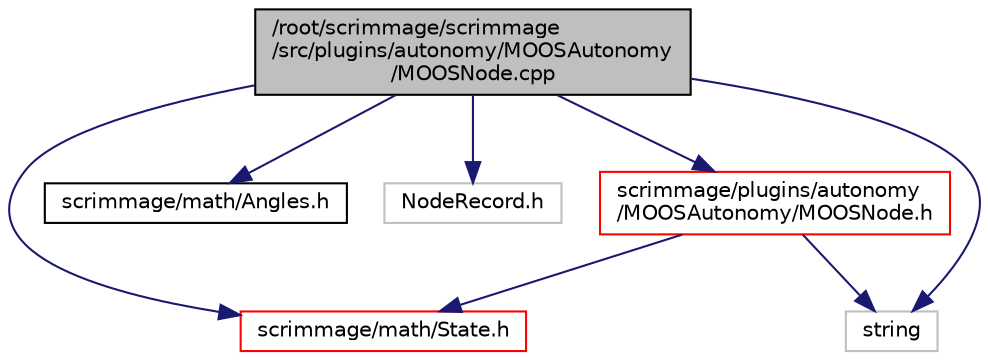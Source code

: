digraph "/root/scrimmage/scrimmage/src/plugins/autonomy/MOOSAutonomy/MOOSNode.cpp"
{
 // LATEX_PDF_SIZE
  edge [fontname="Helvetica",fontsize="10",labelfontname="Helvetica",labelfontsize="10"];
  node [fontname="Helvetica",fontsize="10",shape=record];
  Node1 [label="/root/scrimmage/scrimmage\l/src/plugins/autonomy/MOOSAutonomy\l/MOOSNode.cpp",height=0.2,width=0.4,color="black", fillcolor="grey75", style="filled", fontcolor="black",tooltip="Brief file description."];
  Node1 -> Node2 [color="midnightblue",fontsize="10",style="solid",fontname="Helvetica"];
  Node2 [label="scrimmage/math/State.h",height=0.2,width=0.4,color="red", fillcolor="white", style="filled",URL="$State_8h.html",tooltip="Brief file description."];
  Node1 -> Node9 [color="midnightblue",fontsize="10",style="solid",fontname="Helvetica"];
  Node9 [label="scrimmage/math/Angles.h",height=0.2,width=0.4,color="black", fillcolor="white", style="filled",URL="$Angles_8h.html",tooltip="Brief file description."];
  Node1 -> Node10 [color="midnightblue",fontsize="10",style="solid",fontname="Helvetica"];
  Node10 [label="NodeRecord.h",height=0.2,width=0.4,color="grey75", fillcolor="white", style="filled",tooltip=" "];
  Node1 -> Node11 [color="midnightblue",fontsize="10",style="solid",fontname="Helvetica"];
  Node11 [label="scrimmage/plugins/autonomy\l/MOOSAutonomy/MOOSNode.h",height=0.2,width=0.4,color="red", fillcolor="white", style="filled",URL="$MOOSNode_8h.html",tooltip="Brief file description."];
  Node11 -> Node2 [color="midnightblue",fontsize="10",style="solid",fontname="Helvetica"];
  Node11 -> Node14 [color="midnightblue",fontsize="10",style="solid",fontname="Helvetica"];
  Node14 [label="string",height=0.2,width=0.4,color="grey75", fillcolor="white", style="filled",tooltip=" "];
  Node1 -> Node14 [color="midnightblue",fontsize="10",style="solid",fontname="Helvetica"];
}
